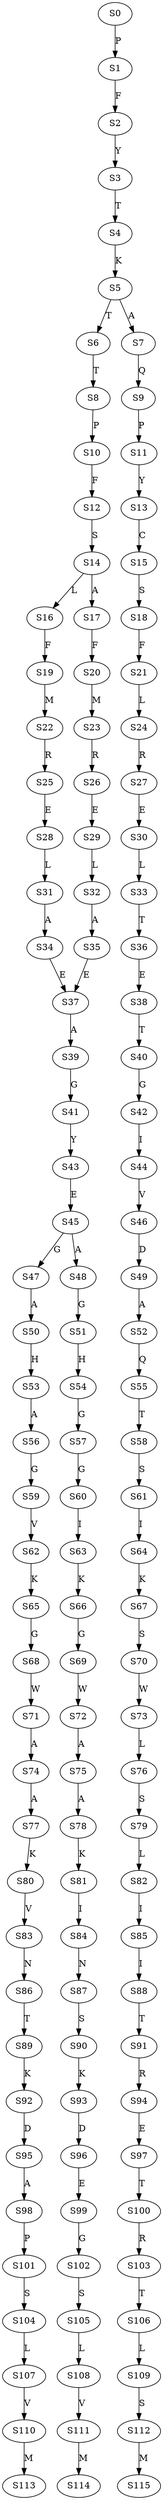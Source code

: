 strict digraph  {
	S0 -> S1 [ label = P ];
	S1 -> S2 [ label = F ];
	S2 -> S3 [ label = Y ];
	S3 -> S4 [ label = T ];
	S4 -> S5 [ label = K ];
	S5 -> S6 [ label = T ];
	S5 -> S7 [ label = A ];
	S6 -> S8 [ label = T ];
	S7 -> S9 [ label = Q ];
	S8 -> S10 [ label = P ];
	S9 -> S11 [ label = P ];
	S10 -> S12 [ label = F ];
	S11 -> S13 [ label = Y ];
	S12 -> S14 [ label = S ];
	S13 -> S15 [ label = C ];
	S14 -> S16 [ label = L ];
	S14 -> S17 [ label = A ];
	S15 -> S18 [ label = S ];
	S16 -> S19 [ label = F ];
	S17 -> S20 [ label = F ];
	S18 -> S21 [ label = F ];
	S19 -> S22 [ label = M ];
	S20 -> S23 [ label = M ];
	S21 -> S24 [ label = L ];
	S22 -> S25 [ label = R ];
	S23 -> S26 [ label = R ];
	S24 -> S27 [ label = R ];
	S25 -> S28 [ label = E ];
	S26 -> S29 [ label = E ];
	S27 -> S30 [ label = E ];
	S28 -> S31 [ label = L ];
	S29 -> S32 [ label = L ];
	S30 -> S33 [ label = L ];
	S31 -> S34 [ label = A ];
	S32 -> S35 [ label = A ];
	S33 -> S36 [ label = T ];
	S34 -> S37 [ label = E ];
	S35 -> S37 [ label = E ];
	S36 -> S38 [ label = E ];
	S37 -> S39 [ label = A ];
	S38 -> S40 [ label = T ];
	S39 -> S41 [ label = G ];
	S40 -> S42 [ label = G ];
	S41 -> S43 [ label = Y ];
	S42 -> S44 [ label = I ];
	S43 -> S45 [ label = E ];
	S44 -> S46 [ label = V ];
	S45 -> S47 [ label = G ];
	S45 -> S48 [ label = A ];
	S46 -> S49 [ label = D ];
	S47 -> S50 [ label = A ];
	S48 -> S51 [ label = G ];
	S49 -> S52 [ label = A ];
	S50 -> S53 [ label = H ];
	S51 -> S54 [ label = H ];
	S52 -> S55 [ label = Q ];
	S53 -> S56 [ label = A ];
	S54 -> S57 [ label = G ];
	S55 -> S58 [ label = T ];
	S56 -> S59 [ label = G ];
	S57 -> S60 [ label = G ];
	S58 -> S61 [ label = S ];
	S59 -> S62 [ label = V ];
	S60 -> S63 [ label = I ];
	S61 -> S64 [ label = I ];
	S62 -> S65 [ label = K ];
	S63 -> S66 [ label = K ];
	S64 -> S67 [ label = K ];
	S65 -> S68 [ label = G ];
	S66 -> S69 [ label = G ];
	S67 -> S70 [ label = S ];
	S68 -> S71 [ label = W ];
	S69 -> S72 [ label = W ];
	S70 -> S73 [ label = W ];
	S71 -> S74 [ label = A ];
	S72 -> S75 [ label = A ];
	S73 -> S76 [ label = L ];
	S74 -> S77 [ label = A ];
	S75 -> S78 [ label = A ];
	S76 -> S79 [ label = S ];
	S77 -> S80 [ label = K ];
	S78 -> S81 [ label = K ];
	S79 -> S82 [ label = L ];
	S80 -> S83 [ label = V ];
	S81 -> S84 [ label = I ];
	S82 -> S85 [ label = I ];
	S83 -> S86 [ label = N ];
	S84 -> S87 [ label = N ];
	S85 -> S88 [ label = I ];
	S86 -> S89 [ label = T ];
	S87 -> S90 [ label = S ];
	S88 -> S91 [ label = T ];
	S89 -> S92 [ label = K ];
	S90 -> S93 [ label = K ];
	S91 -> S94 [ label = R ];
	S92 -> S95 [ label = D ];
	S93 -> S96 [ label = D ];
	S94 -> S97 [ label = E ];
	S95 -> S98 [ label = A ];
	S96 -> S99 [ label = E ];
	S97 -> S100 [ label = T ];
	S98 -> S101 [ label = P ];
	S99 -> S102 [ label = G ];
	S100 -> S103 [ label = R ];
	S101 -> S104 [ label = S ];
	S102 -> S105 [ label = S ];
	S103 -> S106 [ label = T ];
	S104 -> S107 [ label = L ];
	S105 -> S108 [ label = L ];
	S106 -> S109 [ label = L ];
	S107 -> S110 [ label = V ];
	S108 -> S111 [ label = V ];
	S109 -> S112 [ label = S ];
	S110 -> S113 [ label = M ];
	S111 -> S114 [ label = M ];
	S112 -> S115 [ label = M ];
}
